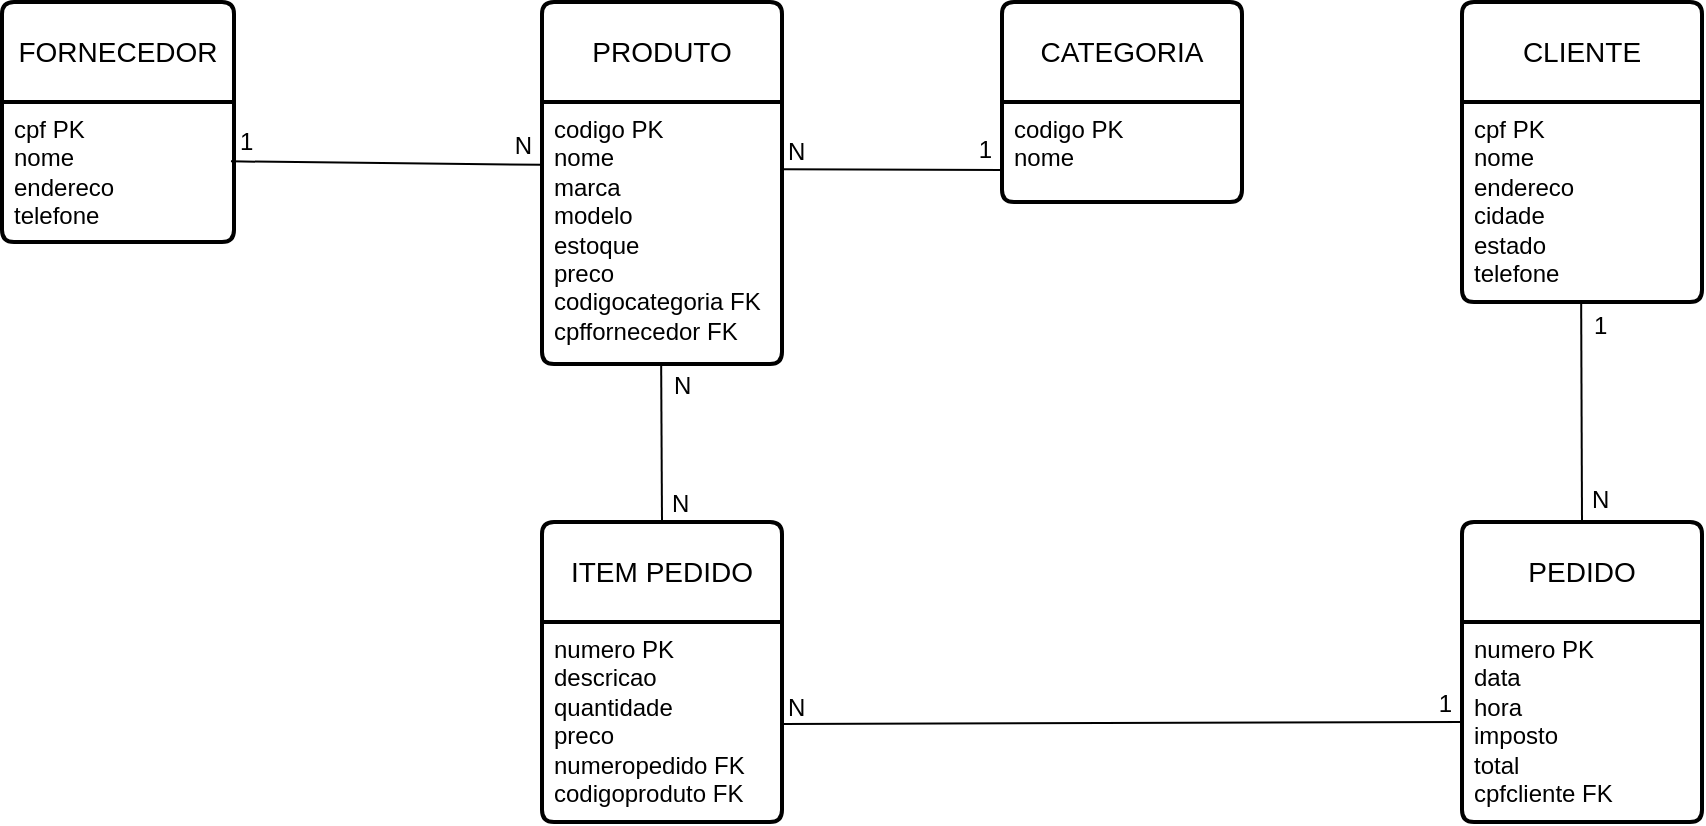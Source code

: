 <mxfile version="21.2.3" type="device">
  <diagram name="Página-1" id="egctbsFQSovV3oJE-3J2">
    <mxGraphModel dx="1760" dy="968" grid="1" gridSize="10" guides="1" tooltips="1" connect="1" arrows="1" fold="1" page="1" pageScale="1" pageWidth="1169" pageHeight="827" math="0" shadow="0">
      <root>
        <mxCell id="0" />
        <mxCell id="1" parent="0" />
        <mxCell id="UqdEIk3CEOyvUnLvdAFo-1" value="CLIENTE" style="swimlane;childLayout=stackLayout;horizontal=1;startSize=50;horizontalStack=0;rounded=1;fontSize=14;fontStyle=0;strokeWidth=2;resizeParent=0;resizeLast=1;shadow=0;dashed=0;align=center;arcSize=4;whiteSpace=wrap;html=1;" vertex="1" parent="1">
          <mxGeometry x="860" y="209" width="120" height="150" as="geometry" />
        </mxCell>
        <mxCell id="UqdEIk3CEOyvUnLvdAFo-2" value="cpf PK&lt;br&gt;nome&lt;br&gt;endereco&lt;br&gt;cidade&lt;br&gt;estado&lt;br&gt;telefone" style="align=left;strokeColor=none;fillColor=none;spacingLeft=4;fontSize=12;verticalAlign=top;resizable=0;rotatable=0;part=1;html=1;" vertex="1" parent="UqdEIk3CEOyvUnLvdAFo-1">
          <mxGeometry y="50" width="120" height="100" as="geometry" />
        </mxCell>
        <mxCell id="UqdEIk3CEOyvUnLvdAFo-3" value="PEDIDO" style="swimlane;childLayout=stackLayout;horizontal=1;startSize=50;horizontalStack=0;rounded=1;fontSize=14;fontStyle=0;strokeWidth=2;resizeParent=0;resizeLast=1;shadow=0;dashed=0;align=center;arcSize=4;whiteSpace=wrap;html=1;" vertex="1" parent="1">
          <mxGeometry x="860" y="469" width="120" height="150" as="geometry" />
        </mxCell>
        <mxCell id="UqdEIk3CEOyvUnLvdAFo-4" value="numero PK&lt;br&gt;data&lt;br&gt;hora&lt;br&gt;imposto&lt;br&gt;total&lt;br&gt;cpfcliente FK" style="align=left;strokeColor=none;fillColor=none;spacingLeft=4;fontSize=12;verticalAlign=top;resizable=0;rotatable=0;part=1;html=1;" vertex="1" parent="UqdEIk3CEOyvUnLvdAFo-3">
          <mxGeometry y="50" width="120" height="100" as="geometry" />
        </mxCell>
        <mxCell id="UqdEIk3CEOyvUnLvdAFo-5" value="ITEM PEDIDO" style="swimlane;childLayout=stackLayout;horizontal=1;startSize=50;horizontalStack=0;rounded=1;fontSize=14;fontStyle=0;strokeWidth=2;resizeParent=0;resizeLast=1;shadow=0;dashed=0;align=center;arcSize=4;whiteSpace=wrap;html=1;" vertex="1" parent="1">
          <mxGeometry x="400" y="469" width="120" height="150" as="geometry" />
        </mxCell>
        <mxCell id="UqdEIk3CEOyvUnLvdAFo-6" value="numero PK&lt;br&gt;descricao&lt;br&gt;quantidade&lt;br&gt;preco&lt;br&gt;numeropedido FK&lt;br&gt;codigoproduto FK" style="align=left;strokeColor=none;fillColor=none;spacingLeft=4;fontSize=12;verticalAlign=top;resizable=0;rotatable=0;part=1;html=1;" vertex="1" parent="UqdEIk3CEOyvUnLvdAFo-5">
          <mxGeometry y="50" width="120" height="100" as="geometry" />
        </mxCell>
        <mxCell id="UqdEIk3CEOyvUnLvdAFo-7" value="PRODUTO" style="swimlane;childLayout=stackLayout;horizontal=1;startSize=50;horizontalStack=0;rounded=1;fontSize=14;fontStyle=0;strokeWidth=2;resizeParent=0;resizeLast=1;shadow=0;dashed=0;align=center;arcSize=4;whiteSpace=wrap;html=1;" vertex="1" parent="1">
          <mxGeometry x="400" y="209" width="120" height="181" as="geometry" />
        </mxCell>
        <mxCell id="UqdEIk3CEOyvUnLvdAFo-8" value="codigo PK&lt;br&gt;nome&lt;br&gt;marca&lt;br&gt;modelo&lt;br&gt;estoque&lt;br&gt;preco&lt;br&gt;codigocategoria FK&lt;br&gt;cpffornecedor FK" style="align=left;strokeColor=none;fillColor=none;spacingLeft=4;fontSize=12;verticalAlign=top;resizable=0;rotatable=0;part=1;html=1;" vertex="1" parent="UqdEIk3CEOyvUnLvdAFo-7">
          <mxGeometry y="50" width="120" height="131" as="geometry" />
        </mxCell>
        <mxCell id="UqdEIk3CEOyvUnLvdAFo-9" value="CATEGORIA" style="swimlane;childLayout=stackLayout;horizontal=1;startSize=50;horizontalStack=0;rounded=1;fontSize=14;fontStyle=0;strokeWidth=2;resizeParent=0;resizeLast=1;shadow=0;dashed=0;align=center;arcSize=4;whiteSpace=wrap;html=1;" vertex="1" parent="1">
          <mxGeometry x="630" y="209" width="120" height="100" as="geometry" />
        </mxCell>
        <mxCell id="UqdEIk3CEOyvUnLvdAFo-10" value="codigo PK&lt;br&gt;nome" style="align=left;strokeColor=none;fillColor=none;spacingLeft=4;fontSize=12;verticalAlign=top;resizable=0;rotatable=0;part=1;html=1;" vertex="1" parent="UqdEIk3CEOyvUnLvdAFo-9">
          <mxGeometry y="50" width="120" height="50" as="geometry" />
        </mxCell>
        <mxCell id="UqdEIk3CEOyvUnLvdAFo-11" value="FORNECEDOR" style="swimlane;childLayout=stackLayout;horizontal=1;startSize=50;horizontalStack=0;rounded=1;fontSize=14;fontStyle=0;strokeWidth=2;resizeParent=0;resizeLast=1;shadow=0;dashed=0;align=center;arcSize=4;whiteSpace=wrap;html=1;" vertex="1" parent="1">
          <mxGeometry x="130" y="209" width="116" height="120" as="geometry" />
        </mxCell>
        <mxCell id="UqdEIk3CEOyvUnLvdAFo-12" value="cpf PK&lt;br&gt;nome&lt;br&gt;endereco&lt;br&gt;telefone" style="align=left;strokeColor=none;fillColor=none;spacingLeft=4;fontSize=12;verticalAlign=top;resizable=0;rotatable=0;part=1;html=1;" vertex="1" parent="UqdEIk3CEOyvUnLvdAFo-11">
          <mxGeometry y="50" width="116" height="70" as="geometry" />
        </mxCell>
        <mxCell id="UqdEIk3CEOyvUnLvdAFo-16" value="" style="endArrow=none;html=1;rounded=0;entryX=0;entryY=0.5;entryDx=0;entryDy=0;" edge="1" parent="1" target="UqdEIk3CEOyvUnLvdAFo-4">
          <mxGeometry relative="1" as="geometry">
            <mxPoint x="520" y="570" as="sourcePoint" />
            <mxPoint x="630" y="570.42" as="targetPoint" />
          </mxGeometry>
        </mxCell>
        <mxCell id="UqdEIk3CEOyvUnLvdAFo-17" value="N" style="resizable=0;html=1;whiteSpace=wrap;align=left;verticalAlign=bottom;" connectable="0" vertex="1" parent="UqdEIk3CEOyvUnLvdAFo-16">
          <mxGeometry x="-1" relative="1" as="geometry">
            <mxPoint x="1" as="offset" />
          </mxGeometry>
        </mxCell>
        <mxCell id="UqdEIk3CEOyvUnLvdAFo-18" value="1" style="resizable=0;html=1;whiteSpace=wrap;align=right;verticalAlign=bottom;" connectable="0" vertex="1" parent="UqdEIk3CEOyvUnLvdAFo-16">
          <mxGeometry x="1" relative="1" as="geometry">
            <mxPoint x="-3" y="-1" as="offset" />
          </mxGeometry>
        </mxCell>
        <mxCell id="UqdEIk3CEOyvUnLvdAFo-23" value="" style="endArrow=none;html=1;rounded=0;" edge="1" parent="1">
          <mxGeometry relative="1" as="geometry">
            <mxPoint x="520" y="292.58" as="sourcePoint" />
            <mxPoint x="630" y="293" as="targetPoint" />
          </mxGeometry>
        </mxCell>
        <mxCell id="UqdEIk3CEOyvUnLvdAFo-24" value="N" style="resizable=0;html=1;whiteSpace=wrap;align=left;verticalAlign=bottom;" connectable="0" vertex="1" parent="UqdEIk3CEOyvUnLvdAFo-23">
          <mxGeometry x="-1" relative="1" as="geometry">
            <mxPoint x="1" as="offset" />
          </mxGeometry>
        </mxCell>
        <mxCell id="UqdEIk3CEOyvUnLvdAFo-25" value="1" style="resizable=0;html=1;whiteSpace=wrap;align=right;verticalAlign=bottom;" connectable="0" vertex="1" parent="UqdEIk3CEOyvUnLvdAFo-23">
          <mxGeometry x="1" relative="1" as="geometry">
            <mxPoint x="-3" y="-1" as="offset" />
          </mxGeometry>
        </mxCell>
        <mxCell id="UqdEIk3CEOyvUnLvdAFo-26" value="" style="endArrow=none;html=1;rounded=0;exitX=0.5;exitY=1;exitDx=0;exitDy=0;entryX=0.5;entryY=0;entryDx=0;entryDy=0;" edge="1" parent="1" target="UqdEIk3CEOyvUnLvdAFo-3">
          <mxGeometry relative="1" as="geometry">
            <mxPoint x="919.58" y="359" as="sourcePoint" />
            <mxPoint x="919.58" y="459" as="targetPoint" />
          </mxGeometry>
        </mxCell>
        <mxCell id="UqdEIk3CEOyvUnLvdAFo-27" value="N" style="resizable=0;html=1;whiteSpace=wrap;align=left;verticalAlign=bottom;" connectable="0" vertex="1" parent="UqdEIk3CEOyvUnLvdAFo-26">
          <mxGeometry x="-1" relative="1" as="geometry">
            <mxPoint x="3" y="107" as="offset" />
          </mxGeometry>
        </mxCell>
        <mxCell id="UqdEIk3CEOyvUnLvdAFo-28" value="1" style="resizable=0;html=1;whiteSpace=wrap;align=left;verticalAlign=bottom;" connectable="0" vertex="1" parent="1">
          <mxGeometry x="932.58" y="461" as="geometry">
            <mxPoint x="-9" y="-82" as="offset" />
          </mxGeometry>
        </mxCell>
        <mxCell id="UqdEIk3CEOyvUnLvdAFo-29" value="" style="endArrow=none;html=1;rounded=0;exitX=0.987;exitY=0.424;exitDx=0;exitDy=0;exitPerimeter=0;" edge="1" parent="1" source="UqdEIk3CEOyvUnLvdAFo-12">
          <mxGeometry relative="1" as="geometry">
            <mxPoint x="290" y="290.0" as="sourcePoint" />
            <mxPoint x="400" y="290.42" as="targetPoint" />
          </mxGeometry>
        </mxCell>
        <mxCell id="UqdEIk3CEOyvUnLvdAFo-30" value="1" style="resizable=0;html=1;whiteSpace=wrap;align=left;verticalAlign=bottom;" connectable="0" vertex="1" parent="UqdEIk3CEOyvUnLvdAFo-29">
          <mxGeometry x="-1" relative="1" as="geometry">
            <mxPoint x="3" y="-1" as="offset" />
          </mxGeometry>
        </mxCell>
        <mxCell id="UqdEIk3CEOyvUnLvdAFo-31" value="N" style="resizable=0;html=1;whiteSpace=wrap;align=right;verticalAlign=bottom;" connectable="0" vertex="1" parent="UqdEIk3CEOyvUnLvdAFo-29">
          <mxGeometry x="1" relative="1" as="geometry">
            <mxPoint x="-3" y="-1" as="offset" />
          </mxGeometry>
        </mxCell>
        <mxCell id="UqdEIk3CEOyvUnLvdAFo-33" value="" style="endArrow=none;html=1;rounded=0;exitX=0.5;exitY=1;exitDx=0;exitDy=0;entryX=0.5;entryY=0;entryDx=0;entryDy=0;" edge="1" parent="1" target="UqdEIk3CEOyvUnLvdAFo-5">
          <mxGeometry relative="1" as="geometry">
            <mxPoint x="459.58" y="390" as="sourcePoint" />
            <mxPoint x="460" y="460" as="targetPoint" />
          </mxGeometry>
        </mxCell>
        <mxCell id="UqdEIk3CEOyvUnLvdAFo-35" value="N" style="resizable=0;html=1;whiteSpace=wrap;align=left;verticalAlign=bottom;" connectable="0" vertex="1" parent="1">
          <mxGeometry x="463.0" y="468" as="geometry" />
        </mxCell>
        <mxCell id="UqdEIk3CEOyvUnLvdAFo-36" value="N" style="resizable=0;html=1;whiteSpace=wrap;align=left;verticalAlign=bottom;" connectable="0" vertex="1" parent="1">
          <mxGeometry x="464.0" y="409" as="geometry" />
        </mxCell>
      </root>
    </mxGraphModel>
  </diagram>
</mxfile>
